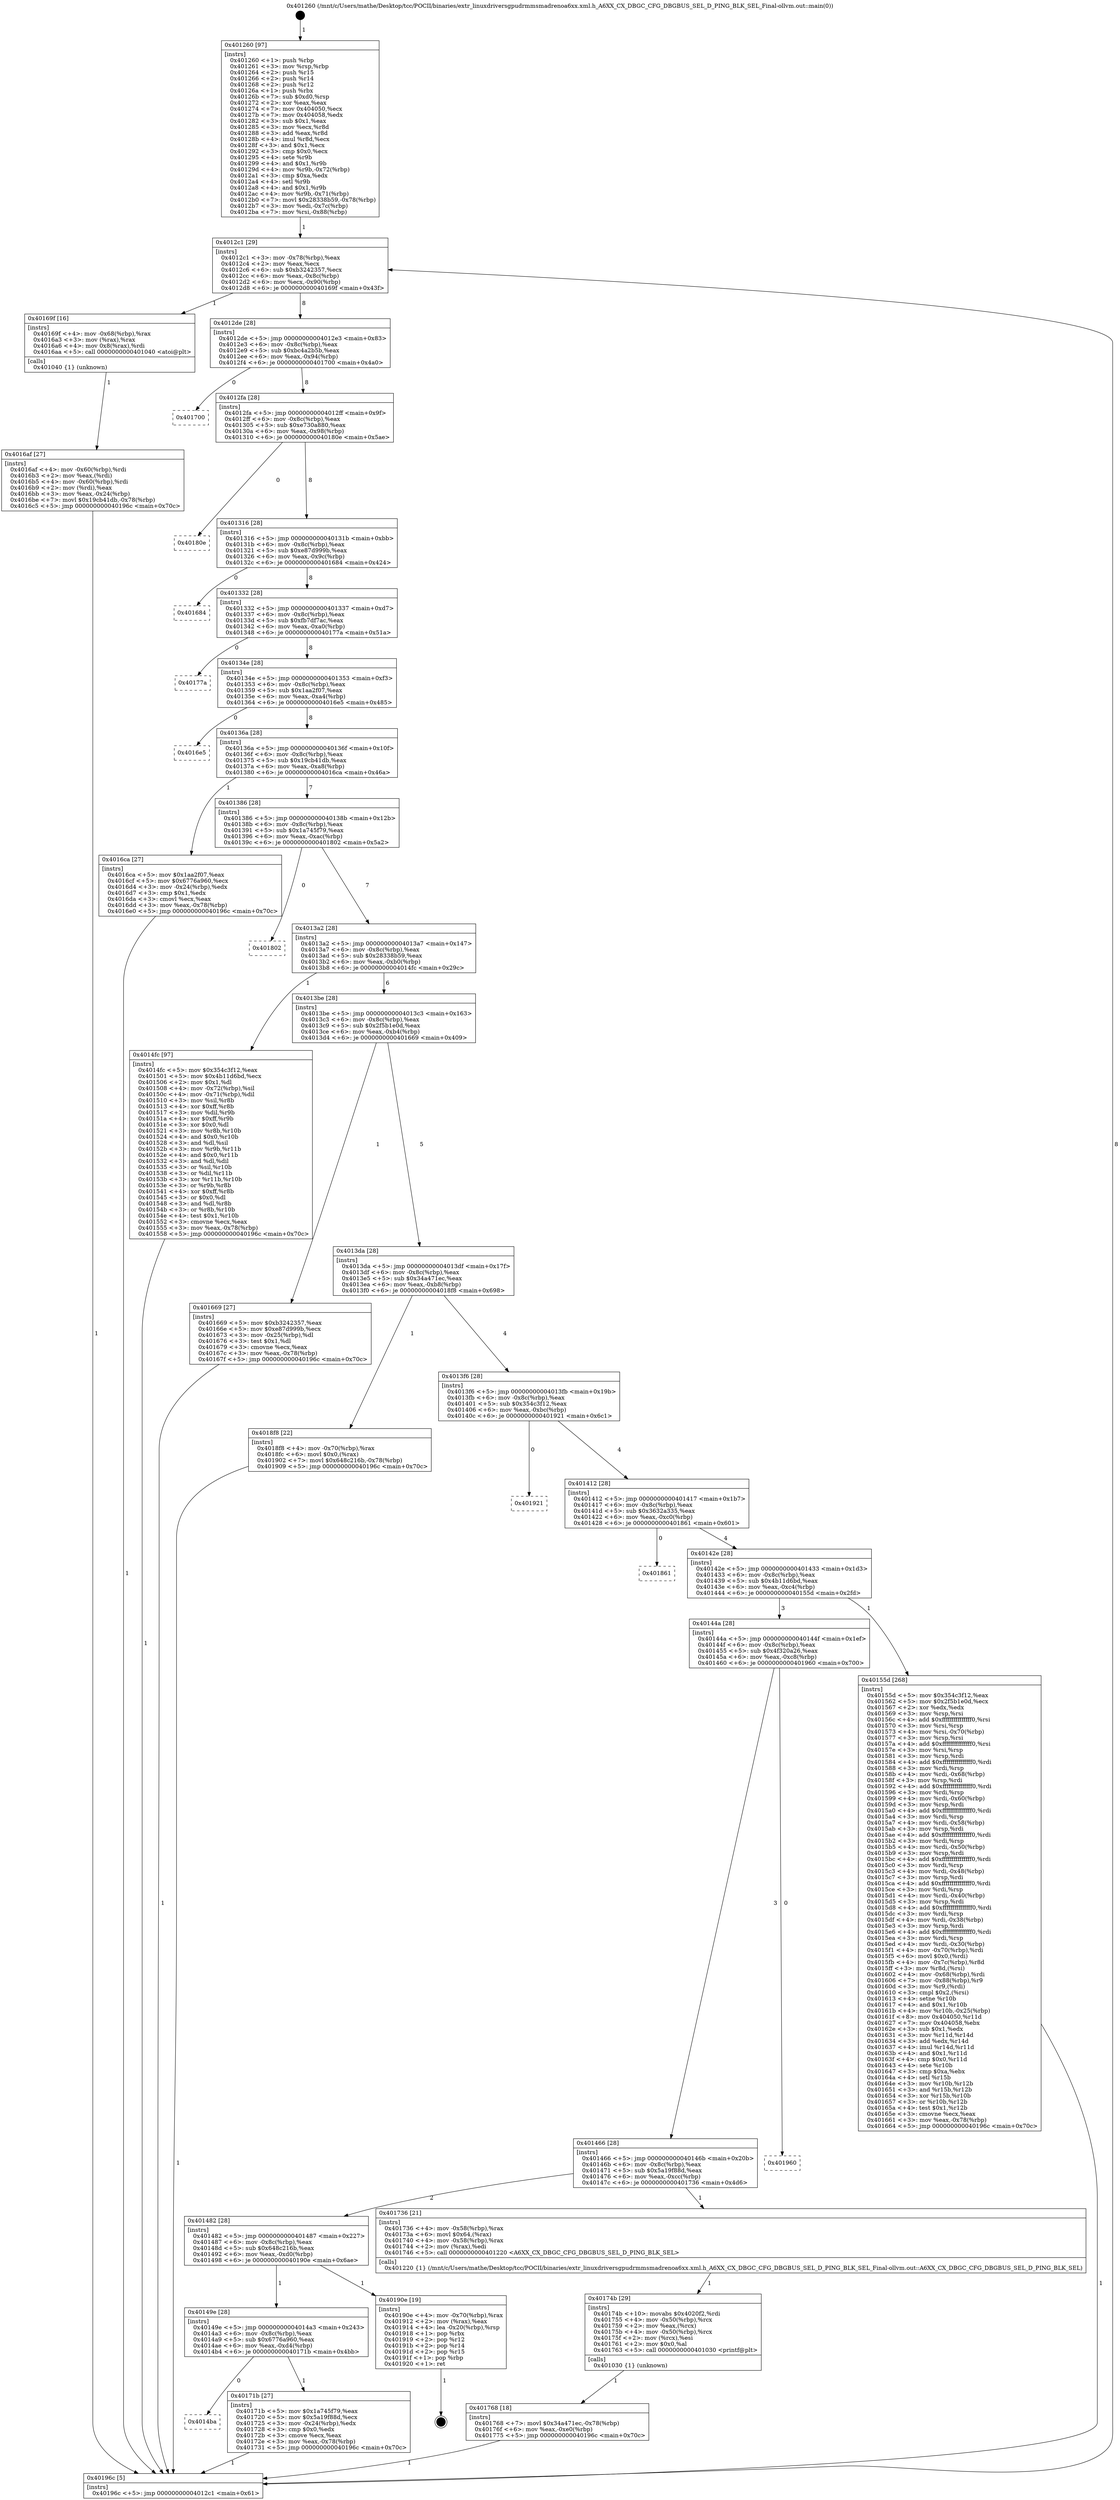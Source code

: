 digraph "0x401260" {
  label = "0x401260 (/mnt/c/Users/mathe/Desktop/tcc/POCII/binaries/extr_linuxdriversgpudrmmsmadrenoa6xx.xml.h_A6XX_CX_DBGC_CFG_DBGBUS_SEL_D_PING_BLK_SEL_Final-ollvm.out::main(0))"
  labelloc = "t"
  node[shape=record]

  Entry [label="",width=0.3,height=0.3,shape=circle,fillcolor=black,style=filled]
  "0x4012c1" [label="{
     0x4012c1 [29]\l
     | [instrs]\l
     &nbsp;&nbsp;0x4012c1 \<+3\>: mov -0x78(%rbp),%eax\l
     &nbsp;&nbsp;0x4012c4 \<+2\>: mov %eax,%ecx\l
     &nbsp;&nbsp;0x4012c6 \<+6\>: sub $0xb3242357,%ecx\l
     &nbsp;&nbsp;0x4012cc \<+6\>: mov %eax,-0x8c(%rbp)\l
     &nbsp;&nbsp;0x4012d2 \<+6\>: mov %ecx,-0x90(%rbp)\l
     &nbsp;&nbsp;0x4012d8 \<+6\>: je 000000000040169f \<main+0x43f\>\l
  }"]
  "0x40169f" [label="{
     0x40169f [16]\l
     | [instrs]\l
     &nbsp;&nbsp;0x40169f \<+4\>: mov -0x68(%rbp),%rax\l
     &nbsp;&nbsp;0x4016a3 \<+3\>: mov (%rax),%rax\l
     &nbsp;&nbsp;0x4016a6 \<+4\>: mov 0x8(%rax),%rdi\l
     &nbsp;&nbsp;0x4016aa \<+5\>: call 0000000000401040 \<atoi@plt\>\l
     | [calls]\l
     &nbsp;&nbsp;0x401040 \{1\} (unknown)\l
  }"]
  "0x4012de" [label="{
     0x4012de [28]\l
     | [instrs]\l
     &nbsp;&nbsp;0x4012de \<+5\>: jmp 00000000004012e3 \<main+0x83\>\l
     &nbsp;&nbsp;0x4012e3 \<+6\>: mov -0x8c(%rbp),%eax\l
     &nbsp;&nbsp;0x4012e9 \<+5\>: sub $0xbc4a2b5b,%eax\l
     &nbsp;&nbsp;0x4012ee \<+6\>: mov %eax,-0x94(%rbp)\l
     &nbsp;&nbsp;0x4012f4 \<+6\>: je 0000000000401700 \<main+0x4a0\>\l
  }"]
  Exit [label="",width=0.3,height=0.3,shape=circle,fillcolor=black,style=filled,peripheries=2]
  "0x401700" [label="{
     0x401700\l
  }", style=dashed]
  "0x4012fa" [label="{
     0x4012fa [28]\l
     | [instrs]\l
     &nbsp;&nbsp;0x4012fa \<+5\>: jmp 00000000004012ff \<main+0x9f\>\l
     &nbsp;&nbsp;0x4012ff \<+6\>: mov -0x8c(%rbp),%eax\l
     &nbsp;&nbsp;0x401305 \<+5\>: sub $0xe730a880,%eax\l
     &nbsp;&nbsp;0x40130a \<+6\>: mov %eax,-0x98(%rbp)\l
     &nbsp;&nbsp;0x401310 \<+6\>: je 000000000040180e \<main+0x5ae\>\l
  }"]
  "0x401768" [label="{
     0x401768 [18]\l
     | [instrs]\l
     &nbsp;&nbsp;0x401768 \<+7\>: movl $0x34a471ec,-0x78(%rbp)\l
     &nbsp;&nbsp;0x40176f \<+6\>: mov %eax,-0xe0(%rbp)\l
     &nbsp;&nbsp;0x401775 \<+5\>: jmp 000000000040196c \<main+0x70c\>\l
  }"]
  "0x40180e" [label="{
     0x40180e\l
  }", style=dashed]
  "0x401316" [label="{
     0x401316 [28]\l
     | [instrs]\l
     &nbsp;&nbsp;0x401316 \<+5\>: jmp 000000000040131b \<main+0xbb\>\l
     &nbsp;&nbsp;0x40131b \<+6\>: mov -0x8c(%rbp),%eax\l
     &nbsp;&nbsp;0x401321 \<+5\>: sub $0xe87d999b,%eax\l
     &nbsp;&nbsp;0x401326 \<+6\>: mov %eax,-0x9c(%rbp)\l
     &nbsp;&nbsp;0x40132c \<+6\>: je 0000000000401684 \<main+0x424\>\l
  }"]
  "0x40174b" [label="{
     0x40174b [29]\l
     | [instrs]\l
     &nbsp;&nbsp;0x40174b \<+10\>: movabs $0x4020f2,%rdi\l
     &nbsp;&nbsp;0x401755 \<+4\>: mov -0x50(%rbp),%rcx\l
     &nbsp;&nbsp;0x401759 \<+2\>: mov %eax,(%rcx)\l
     &nbsp;&nbsp;0x40175b \<+4\>: mov -0x50(%rbp),%rcx\l
     &nbsp;&nbsp;0x40175f \<+2\>: mov (%rcx),%esi\l
     &nbsp;&nbsp;0x401761 \<+2\>: mov $0x0,%al\l
     &nbsp;&nbsp;0x401763 \<+5\>: call 0000000000401030 \<printf@plt\>\l
     | [calls]\l
     &nbsp;&nbsp;0x401030 \{1\} (unknown)\l
  }"]
  "0x401684" [label="{
     0x401684\l
  }", style=dashed]
  "0x401332" [label="{
     0x401332 [28]\l
     | [instrs]\l
     &nbsp;&nbsp;0x401332 \<+5\>: jmp 0000000000401337 \<main+0xd7\>\l
     &nbsp;&nbsp;0x401337 \<+6\>: mov -0x8c(%rbp),%eax\l
     &nbsp;&nbsp;0x40133d \<+5\>: sub $0xfb7df7ac,%eax\l
     &nbsp;&nbsp;0x401342 \<+6\>: mov %eax,-0xa0(%rbp)\l
     &nbsp;&nbsp;0x401348 \<+6\>: je 000000000040177a \<main+0x51a\>\l
  }"]
  "0x4014ba" [label="{
     0x4014ba\l
  }", style=dashed]
  "0x40177a" [label="{
     0x40177a\l
  }", style=dashed]
  "0x40134e" [label="{
     0x40134e [28]\l
     | [instrs]\l
     &nbsp;&nbsp;0x40134e \<+5\>: jmp 0000000000401353 \<main+0xf3\>\l
     &nbsp;&nbsp;0x401353 \<+6\>: mov -0x8c(%rbp),%eax\l
     &nbsp;&nbsp;0x401359 \<+5\>: sub $0x1aa2f07,%eax\l
     &nbsp;&nbsp;0x40135e \<+6\>: mov %eax,-0xa4(%rbp)\l
     &nbsp;&nbsp;0x401364 \<+6\>: je 00000000004016e5 \<main+0x485\>\l
  }"]
  "0x40171b" [label="{
     0x40171b [27]\l
     | [instrs]\l
     &nbsp;&nbsp;0x40171b \<+5\>: mov $0x1a745f79,%eax\l
     &nbsp;&nbsp;0x401720 \<+5\>: mov $0x5a19f88d,%ecx\l
     &nbsp;&nbsp;0x401725 \<+3\>: mov -0x24(%rbp),%edx\l
     &nbsp;&nbsp;0x401728 \<+3\>: cmp $0x0,%edx\l
     &nbsp;&nbsp;0x40172b \<+3\>: cmove %ecx,%eax\l
     &nbsp;&nbsp;0x40172e \<+3\>: mov %eax,-0x78(%rbp)\l
     &nbsp;&nbsp;0x401731 \<+5\>: jmp 000000000040196c \<main+0x70c\>\l
  }"]
  "0x4016e5" [label="{
     0x4016e5\l
  }", style=dashed]
  "0x40136a" [label="{
     0x40136a [28]\l
     | [instrs]\l
     &nbsp;&nbsp;0x40136a \<+5\>: jmp 000000000040136f \<main+0x10f\>\l
     &nbsp;&nbsp;0x40136f \<+6\>: mov -0x8c(%rbp),%eax\l
     &nbsp;&nbsp;0x401375 \<+5\>: sub $0x19cb41db,%eax\l
     &nbsp;&nbsp;0x40137a \<+6\>: mov %eax,-0xa8(%rbp)\l
     &nbsp;&nbsp;0x401380 \<+6\>: je 00000000004016ca \<main+0x46a\>\l
  }"]
  "0x40149e" [label="{
     0x40149e [28]\l
     | [instrs]\l
     &nbsp;&nbsp;0x40149e \<+5\>: jmp 00000000004014a3 \<main+0x243\>\l
     &nbsp;&nbsp;0x4014a3 \<+6\>: mov -0x8c(%rbp),%eax\l
     &nbsp;&nbsp;0x4014a9 \<+5\>: sub $0x6776a960,%eax\l
     &nbsp;&nbsp;0x4014ae \<+6\>: mov %eax,-0xd4(%rbp)\l
     &nbsp;&nbsp;0x4014b4 \<+6\>: je 000000000040171b \<main+0x4bb\>\l
  }"]
  "0x4016ca" [label="{
     0x4016ca [27]\l
     | [instrs]\l
     &nbsp;&nbsp;0x4016ca \<+5\>: mov $0x1aa2f07,%eax\l
     &nbsp;&nbsp;0x4016cf \<+5\>: mov $0x6776a960,%ecx\l
     &nbsp;&nbsp;0x4016d4 \<+3\>: mov -0x24(%rbp),%edx\l
     &nbsp;&nbsp;0x4016d7 \<+3\>: cmp $0x1,%edx\l
     &nbsp;&nbsp;0x4016da \<+3\>: cmovl %ecx,%eax\l
     &nbsp;&nbsp;0x4016dd \<+3\>: mov %eax,-0x78(%rbp)\l
     &nbsp;&nbsp;0x4016e0 \<+5\>: jmp 000000000040196c \<main+0x70c\>\l
  }"]
  "0x401386" [label="{
     0x401386 [28]\l
     | [instrs]\l
     &nbsp;&nbsp;0x401386 \<+5\>: jmp 000000000040138b \<main+0x12b\>\l
     &nbsp;&nbsp;0x40138b \<+6\>: mov -0x8c(%rbp),%eax\l
     &nbsp;&nbsp;0x401391 \<+5\>: sub $0x1a745f79,%eax\l
     &nbsp;&nbsp;0x401396 \<+6\>: mov %eax,-0xac(%rbp)\l
     &nbsp;&nbsp;0x40139c \<+6\>: je 0000000000401802 \<main+0x5a2\>\l
  }"]
  "0x40190e" [label="{
     0x40190e [19]\l
     | [instrs]\l
     &nbsp;&nbsp;0x40190e \<+4\>: mov -0x70(%rbp),%rax\l
     &nbsp;&nbsp;0x401912 \<+2\>: mov (%rax),%eax\l
     &nbsp;&nbsp;0x401914 \<+4\>: lea -0x20(%rbp),%rsp\l
     &nbsp;&nbsp;0x401918 \<+1\>: pop %rbx\l
     &nbsp;&nbsp;0x401919 \<+2\>: pop %r12\l
     &nbsp;&nbsp;0x40191b \<+2\>: pop %r14\l
     &nbsp;&nbsp;0x40191d \<+2\>: pop %r15\l
     &nbsp;&nbsp;0x40191f \<+1\>: pop %rbp\l
     &nbsp;&nbsp;0x401920 \<+1\>: ret\l
  }"]
  "0x401802" [label="{
     0x401802\l
  }", style=dashed]
  "0x4013a2" [label="{
     0x4013a2 [28]\l
     | [instrs]\l
     &nbsp;&nbsp;0x4013a2 \<+5\>: jmp 00000000004013a7 \<main+0x147\>\l
     &nbsp;&nbsp;0x4013a7 \<+6\>: mov -0x8c(%rbp),%eax\l
     &nbsp;&nbsp;0x4013ad \<+5\>: sub $0x28338b59,%eax\l
     &nbsp;&nbsp;0x4013b2 \<+6\>: mov %eax,-0xb0(%rbp)\l
     &nbsp;&nbsp;0x4013b8 \<+6\>: je 00000000004014fc \<main+0x29c\>\l
  }"]
  "0x401482" [label="{
     0x401482 [28]\l
     | [instrs]\l
     &nbsp;&nbsp;0x401482 \<+5\>: jmp 0000000000401487 \<main+0x227\>\l
     &nbsp;&nbsp;0x401487 \<+6\>: mov -0x8c(%rbp),%eax\l
     &nbsp;&nbsp;0x40148d \<+5\>: sub $0x648c216b,%eax\l
     &nbsp;&nbsp;0x401492 \<+6\>: mov %eax,-0xd0(%rbp)\l
     &nbsp;&nbsp;0x401498 \<+6\>: je 000000000040190e \<main+0x6ae\>\l
  }"]
  "0x4014fc" [label="{
     0x4014fc [97]\l
     | [instrs]\l
     &nbsp;&nbsp;0x4014fc \<+5\>: mov $0x354c3f12,%eax\l
     &nbsp;&nbsp;0x401501 \<+5\>: mov $0x4b11d6bd,%ecx\l
     &nbsp;&nbsp;0x401506 \<+2\>: mov $0x1,%dl\l
     &nbsp;&nbsp;0x401508 \<+4\>: mov -0x72(%rbp),%sil\l
     &nbsp;&nbsp;0x40150c \<+4\>: mov -0x71(%rbp),%dil\l
     &nbsp;&nbsp;0x401510 \<+3\>: mov %sil,%r8b\l
     &nbsp;&nbsp;0x401513 \<+4\>: xor $0xff,%r8b\l
     &nbsp;&nbsp;0x401517 \<+3\>: mov %dil,%r9b\l
     &nbsp;&nbsp;0x40151a \<+4\>: xor $0xff,%r9b\l
     &nbsp;&nbsp;0x40151e \<+3\>: xor $0x0,%dl\l
     &nbsp;&nbsp;0x401521 \<+3\>: mov %r8b,%r10b\l
     &nbsp;&nbsp;0x401524 \<+4\>: and $0x0,%r10b\l
     &nbsp;&nbsp;0x401528 \<+3\>: and %dl,%sil\l
     &nbsp;&nbsp;0x40152b \<+3\>: mov %r9b,%r11b\l
     &nbsp;&nbsp;0x40152e \<+4\>: and $0x0,%r11b\l
     &nbsp;&nbsp;0x401532 \<+3\>: and %dl,%dil\l
     &nbsp;&nbsp;0x401535 \<+3\>: or %sil,%r10b\l
     &nbsp;&nbsp;0x401538 \<+3\>: or %dil,%r11b\l
     &nbsp;&nbsp;0x40153b \<+3\>: xor %r11b,%r10b\l
     &nbsp;&nbsp;0x40153e \<+3\>: or %r9b,%r8b\l
     &nbsp;&nbsp;0x401541 \<+4\>: xor $0xff,%r8b\l
     &nbsp;&nbsp;0x401545 \<+3\>: or $0x0,%dl\l
     &nbsp;&nbsp;0x401548 \<+3\>: and %dl,%r8b\l
     &nbsp;&nbsp;0x40154b \<+3\>: or %r8b,%r10b\l
     &nbsp;&nbsp;0x40154e \<+4\>: test $0x1,%r10b\l
     &nbsp;&nbsp;0x401552 \<+3\>: cmovne %ecx,%eax\l
     &nbsp;&nbsp;0x401555 \<+3\>: mov %eax,-0x78(%rbp)\l
     &nbsp;&nbsp;0x401558 \<+5\>: jmp 000000000040196c \<main+0x70c\>\l
  }"]
  "0x4013be" [label="{
     0x4013be [28]\l
     | [instrs]\l
     &nbsp;&nbsp;0x4013be \<+5\>: jmp 00000000004013c3 \<main+0x163\>\l
     &nbsp;&nbsp;0x4013c3 \<+6\>: mov -0x8c(%rbp),%eax\l
     &nbsp;&nbsp;0x4013c9 \<+5\>: sub $0x2f5b1e0d,%eax\l
     &nbsp;&nbsp;0x4013ce \<+6\>: mov %eax,-0xb4(%rbp)\l
     &nbsp;&nbsp;0x4013d4 \<+6\>: je 0000000000401669 \<main+0x409\>\l
  }"]
  "0x40196c" [label="{
     0x40196c [5]\l
     | [instrs]\l
     &nbsp;&nbsp;0x40196c \<+5\>: jmp 00000000004012c1 \<main+0x61\>\l
  }"]
  "0x401260" [label="{
     0x401260 [97]\l
     | [instrs]\l
     &nbsp;&nbsp;0x401260 \<+1\>: push %rbp\l
     &nbsp;&nbsp;0x401261 \<+3\>: mov %rsp,%rbp\l
     &nbsp;&nbsp;0x401264 \<+2\>: push %r15\l
     &nbsp;&nbsp;0x401266 \<+2\>: push %r14\l
     &nbsp;&nbsp;0x401268 \<+2\>: push %r12\l
     &nbsp;&nbsp;0x40126a \<+1\>: push %rbx\l
     &nbsp;&nbsp;0x40126b \<+7\>: sub $0xd0,%rsp\l
     &nbsp;&nbsp;0x401272 \<+2\>: xor %eax,%eax\l
     &nbsp;&nbsp;0x401274 \<+7\>: mov 0x404050,%ecx\l
     &nbsp;&nbsp;0x40127b \<+7\>: mov 0x404058,%edx\l
     &nbsp;&nbsp;0x401282 \<+3\>: sub $0x1,%eax\l
     &nbsp;&nbsp;0x401285 \<+3\>: mov %ecx,%r8d\l
     &nbsp;&nbsp;0x401288 \<+3\>: add %eax,%r8d\l
     &nbsp;&nbsp;0x40128b \<+4\>: imul %r8d,%ecx\l
     &nbsp;&nbsp;0x40128f \<+3\>: and $0x1,%ecx\l
     &nbsp;&nbsp;0x401292 \<+3\>: cmp $0x0,%ecx\l
     &nbsp;&nbsp;0x401295 \<+4\>: sete %r9b\l
     &nbsp;&nbsp;0x401299 \<+4\>: and $0x1,%r9b\l
     &nbsp;&nbsp;0x40129d \<+4\>: mov %r9b,-0x72(%rbp)\l
     &nbsp;&nbsp;0x4012a1 \<+3\>: cmp $0xa,%edx\l
     &nbsp;&nbsp;0x4012a4 \<+4\>: setl %r9b\l
     &nbsp;&nbsp;0x4012a8 \<+4\>: and $0x1,%r9b\l
     &nbsp;&nbsp;0x4012ac \<+4\>: mov %r9b,-0x71(%rbp)\l
     &nbsp;&nbsp;0x4012b0 \<+7\>: movl $0x28338b59,-0x78(%rbp)\l
     &nbsp;&nbsp;0x4012b7 \<+3\>: mov %edi,-0x7c(%rbp)\l
     &nbsp;&nbsp;0x4012ba \<+7\>: mov %rsi,-0x88(%rbp)\l
  }"]
  "0x401736" [label="{
     0x401736 [21]\l
     | [instrs]\l
     &nbsp;&nbsp;0x401736 \<+4\>: mov -0x58(%rbp),%rax\l
     &nbsp;&nbsp;0x40173a \<+6\>: movl $0x64,(%rax)\l
     &nbsp;&nbsp;0x401740 \<+4\>: mov -0x58(%rbp),%rax\l
     &nbsp;&nbsp;0x401744 \<+2\>: mov (%rax),%edi\l
     &nbsp;&nbsp;0x401746 \<+5\>: call 0000000000401220 \<A6XX_CX_DBGC_CFG_DBGBUS_SEL_D_PING_BLK_SEL\>\l
     | [calls]\l
     &nbsp;&nbsp;0x401220 \{1\} (/mnt/c/Users/mathe/Desktop/tcc/POCII/binaries/extr_linuxdriversgpudrmmsmadrenoa6xx.xml.h_A6XX_CX_DBGC_CFG_DBGBUS_SEL_D_PING_BLK_SEL_Final-ollvm.out::A6XX_CX_DBGC_CFG_DBGBUS_SEL_D_PING_BLK_SEL)\l
  }"]
  "0x401669" [label="{
     0x401669 [27]\l
     | [instrs]\l
     &nbsp;&nbsp;0x401669 \<+5\>: mov $0xb3242357,%eax\l
     &nbsp;&nbsp;0x40166e \<+5\>: mov $0xe87d999b,%ecx\l
     &nbsp;&nbsp;0x401673 \<+3\>: mov -0x25(%rbp),%dl\l
     &nbsp;&nbsp;0x401676 \<+3\>: test $0x1,%dl\l
     &nbsp;&nbsp;0x401679 \<+3\>: cmovne %ecx,%eax\l
     &nbsp;&nbsp;0x40167c \<+3\>: mov %eax,-0x78(%rbp)\l
     &nbsp;&nbsp;0x40167f \<+5\>: jmp 000000000040196c \<main+0x70c\>\l
  }"]
  "0x4013da" [label="{
     0x4013da [28]\l
     | [instrs]\l
     &nbsp;&nbsp;0x4013da \<+5\>: jmp 00000000004013df \<main+0x17f\>\l
     &nbsp;&nbsp;0x4013df \<+6\>: mov -0x8c(%rbp),%eax\l
     &nbsp;&nbsp;0x4013e5 \<+5\>: sub $0x34a471ec,%eax\l
     &nbsp;&nbsp;0x4013ea \<+6\>: mov %eax,-0xb8(%rbp)\l
     &nbsp;&nbsp;0x4013f0 \<+6\>: je 00000000004018f8 \<main+0x698\>\l
  }"]
  "0x401466" [label="{
     0x401466 [28]\l
     | [instrs]\l
     &nbsp;&nbsp;0x401466 \<+5\>: jmp 000000000040146b \<main+0x20b\>\l
     &nbsp;&nbsp;0x40146b \<+6\>: mov -0x8c(%rbp),%eax\l
     &nbsp;&nbsp;0x401471 \<+5\>: sub $0x5a19f88d,%eax\l
     &nbsp;&nbsp;0x401476 \<+6\>: mov %eax,-0xcc(%rbp)\l
     &nbsp;&nbsp;0x40147c \<+6\>: je 0000000000401736 \<main+0x4d6\>\l
  }"]
  "0x4018f8" [label="{
     0x4018f8 [22]\l
     | [instrs]\l
     &nbsp;&nbsp;0x4018f8 \<+4\>: mov -0x70(%rbp),%rax\l
     &nbsp;&nbsp;0x4018fc \<+6\>: movl $0x0,(%rax)\l
     &nbsp;&nbsp;0x401902 \<+7\>: movl $0x648c216b,-0x78(%rbp)\l
     &nbsp;&nbsp;0x401909 \<+5\>: jmp 000000000040196c \<main+0x70c\>\l
  }"]
  "0x4013f6" [label="{
     0x4013f6 [28]\l
     | [instrs]\l
     &nbsp;&nbsp;0x4013f6 \<+5\>: jmp 00000000004013fb \<main+0x19b\>\l
     &nbsp;&nbsp;0x4013fb \<+6\>: mov -0x8c(%rbp),%eax\l
     &nbsp;&nbsp;0x401401 \<+5\>: sub $0x354c3f12,%eax\l
     &nbsp;&nbsp;0x401406 \<+6\>: mov %eax,-0xbc(%rbp)\l
     &nbsp;&nbsp;0x40140c \<+6\>: je 0000000000401921 \<main+0x6c1\>\l
  }"]
  "0x401960" [label="{
     0x401960\l
  }", style=dashed]
  "0x401921" [label="{
     0x401921\l
  }", style=dashed]
  "0x401412" [label="{
     0x401412 [28]\l
     | [instrs]\l
     &nbsp;&nbsp;0x401412 \<+5\>: jmp 0000000000401417 \<main+0x1b7\>\l
     &nbsp;&nbsp;0x401417 \<+6\>: mov -0x8c(%rbp),%eax\l
     &nbsp;&nbsp;0x40141d \<+5\>: sub $0x3632a335,%eax\l
     &nbsp;&nbsp;0x401422 \<+6\>: mov %eax,-0xc0(%rbp)\l
     &nbsp;&nbsp;0x401428 \<+6\>: je 0000000000401861 \<main+0x601\>\l
  }"]
  "0x4016af" [label="{
     0x4016af [27]\l
     | [instrs]\l
     &nbsp;&nbsp;0x4016af \<+4\>: mov -0x60(%rbp),%rdi\l
     &nbsp;&nbsp;0x4016b3 \<+2\>: mov %eax,(%rdi)\l
     &nbsp;&nbsp;0x4016b5 \<+4\>: mov -0x60(%rbp),%rdi\l
     &nbsp;&nbsp;0x4016b9 \<+2\>: mov (%rdi),%eax\l
     &nbsp;&nbsp;0x4016bb \<+3\>: mov %eax,-0x24(%rbp)\l
     &nbsp;&nbsp;0x4016be \<+7\>: movl $0x19cb41db,-0x78(%rbp)\l
     &nbsp;&nbsp;0x4016c5 \<+5\>: jmp 000000000040196c \<main+0x70c\>\l
  }"]
  "0x401861" [label="{
     0x401861\l
  }", style=dashed]
  "0x40142e" [label="{
     0x40142e [28]\l
     | [instrs]\l
     &nbsp;&nbsp;0x40142e \<+5\>: jmp 0000000000401433 \<main+0x1d3\>\l
     &nbsp;&nbsp;0x401433 \<+6\>: mov -0x8c(%rbp),%eax\l
     &nbsp;&nbsp;0x401439 \<+5\>: sub $0x4b11d6bd,%eax\l
     &nbsp;&nbsp;0x40143e \<+6\>: mov %eax,-0xc4(%rbp)\l
     &nbsp;&nbsp;0x401444 \<+6\>: je 000000000040155d \<main+0x2fd\>\l
  }"]
  "0x40144a" [label="{
     0x40144a [28]\l
     | [instrs]\l
     &nbsp;&nbsp;0x40144a \<+5\>: jmp 000000000040144f \<main+0x1ef\>\l
     &nbsp;&nbsp;0x40144f \<+6\>: mov -0x8c(%rbp),%eax\l
     &nbsp;&nbsp;0x401455 \<+5\>: sub $0x4f320a26,%eax\l
     &nbsp;&nbsp;0x40145a \<+6\>: mov %eax,-0xc8(%rbp)\l
     &nbsp;&nbsp;0x401460 \<+6\>: je 0000000000401960 \<main+0x700\>\l
  }"]
  "0x40155d" [label="{
     0x40155d [268]\l
     | [instrs]\l
     &nbsp;&nbsp;0x40155d \<+5\>: mov $0x354c3f12,%eax\l
     &nbsp;&nbsp;0x401562 \<+5\>: mov $0x2f5b1e0d,%ecx\l
     &nbsp;&nbsp;0x401567 \<+2\>: xor %edx,%edx\l
     &nbsp;&nbsp;0x401569 \<+3\>: mov %rsp,%rsi\l
     &nbsp;&nbsp;0x40156c \<+4\>: add $0xfffffffffffffff0,%rsi\l
     &nbsp;&nbsp;0x401570 \<+3\>: mov %rsi,%rsp\l
     &nbsp;&nbsp;0x401573 \<+4\>: mov %rsi,-0x70(%rbp)\l
     &nbsp;&nbsp;0x401577 \<+3\>: mov %rsp,%rsi\l
     &nbsp;&nbsp;0x40157a \<+4\>: add $0xfffffffffffffff0,%rsi\l
     &nbsp;&nbsp;0x40157e \<+3\>: mov %rsi,%rsp\l
     &nbsp;&nbsp;0x401581 \<+3\>: mov %rsp,%rdi\l
     &nbsp;&nbsp;0x401584 \<+4\>: add $0xfffffffffffffff0,%rdi\l
     &nbsp;&nbsp;0x401588 \<+3\>: mov %rdi,%rsp\l
     &nbsp;&nbsp;0x40158b \<+4\>: mov %rdi,-0x68(%rbp)\l
     &nbsp;&nbsp;0x40158f \<+3\>: mov %rsp,%rdi\l
     &nbsp;&nbsp;0x401592 \<+4\>: add $0xfffffffffffffff0,%rdi\l
     &nbsp;&nbsp;0x401596 \<+3\>: mov %rdi,%rsp\l
     &nbsp;&nbsp;0x401599 \<+4\>: mov %rdi,-0x60(%rbp)\l
     &nbsp;&nbsp;0x40159d \<+3\>: mov %rsp,%rdi\l
     &nbsp;&nbsp;0x4015a0 \<+4\>: add $0xfffffffffffffff0,%rdi\l
     &nbsp;&nbsp;0x4015a4 \<+3\>: mov %rdi,%rsp\l
     &nbsp;&nbsp;0x4015a7 \<+4\>: mov %rdi,-0x58(%rbp)\l
     &nbsp;&nbsp;0x4015ab \<+3\>: mov %rsp,%rdi\l
     &nbsp;&nbsp;0x4015ae \<+4\>: add $0xfffffffffffffff0,%rdi\l
     &nbsp;&nbsp;0x4015b2 \<+3\>: mov %rdi,%rsp\l
     &nbsp;&nbsp;0x4015b5 \<+4\>: mov %rdi,-0x50(%rbp)\l
     &nbsp;&nbsp;0x4015b9 \<+3\>: mov %rsp,%rdi\l
     &nbsp;&nbsp;0x4015bc \<+4\>: add $0xfffffffffffffff0,%rdi\l
     &nbsp;&nbsp;0x4015c0 \<+3\>: mov %rdi,%rsp\l
     &nbsp;&nbsp;0x4015c3 \<+4\>: mov %rdi,-0x48(%rbp)\l
     &nbsp;&nbsp;0x4015c7 \<+3\>: mov %rsp,%rdi\l
     &nbsp;&nbsp;0x4015ca \<+4\>: add $0xfffffffffffffff0,%rdi\l
     &nbsp;&nbsp;0x4015ce \<+3\>: mov %rdi,%rsp\l
     &nbsp;&nbsp;0x4015d1 \<+4\>: mov %rdi,-0x40(%rbp)\l
     &nbsp;&nbsp;0x4015d5 \<+3\>: mov %rsp,%rdi\l
     &nbsp;&nbsp;0x4015d8 \<+4\>: add $0xfffffffffffffff0,%rdi\l
     &nbsp;&nbsp;0x4015dc \<+3\>: mov %rdi,%rsp\l
     &nbsp;&nbsp;0x4015df \<+4\>: mov %rdi,-0x38(%rbp)\l
     &nbsp;&nbsp;0x4015e3 \<+3\>: mov %rsp,%rdi\l
     &nbsp;&nbsp;0x4015e6 \<+4\>: add $0xfffffffffffffff0,%rdi\l
     &nbsp;&nbsp;0x4015ea \<+3\>: mov %rdi,%rsp\l
     &nbsp;&nbsp;0x4015ed \<+4\>: mov %rdi,-0x30(%rbp)\l
     &nbsp;&nbsp;0x4015f1 \<+4\>: mov -0x70(%rbp),%rdi\l
     &nbsp;&nbsp;0x4015f5 \<+6\>: movl $0x0,(%rdi)\l
     &nbsp;&nbsp;0x4015fb \<+4\>: mov -0x7c(%rbp),%r8d\l
     &nbsp;&nbsp;0x4015ff \<+3\>: mov %r8d,(%rsi)\l
     &nbsp;&nbsp;0x401602 \<+4\>: mov -0x68(%rbp),%rdi\l
     &nbsp;&nbsp;0x401606 \<+7\>: mov -0x88(%rbp),%r9\l
     &nbsp;&nbsp;0x40160d \<+3\>: mov %r9,(%rdi)\l
     &nbsp;&nbsp;0x401610 \<+3\>: cmpl $0x2,(%rsi)\l
     &nbsp;&nbsp;0x401613 \<+4\>: setne %r10b\l
     &nbsp;&nbsp;0x401617 \<+4\>: and $0x1,%r10b\l
     &nbsp;&nbsp;0x40161b \<+4\>: mov %r10b,-0x25(%rbp)\l
     &nbsp;&nbsp;0x40161f \<+8\>: mov 0x404050,%r11d\l
     &nbsp;&nbsp;0x401627 \<+7\>: mov 0x404058,%ebx\l
     &nbsp;&nbsp;0x40162e \<+3\>: sub $0x1,%edx\l
     &nbsp;&nbsp;0x401631 \<+3\>: mov %r11d,%r14d\l
     &nbsp;&nbsp;0x401634 \<+3\>: add %edx,%r14d\l
     &nbsp;&nbsp;0x401637 \<+4\>: imul %r14d,%r11d\l
     &nbsp;&nbsp;0x40163b \<+4\>: and $0x1,%r11d\l
     &nbsp;&nbsp;0x40163f \<+4\>: cmp $0x0,%r11d\l
     &nbsp;&nbsp;0x401643 \<+4\>: sete %r10b\l
     &nbsp;&nbsp;0x401647 \<+3\>: cmp $0xa,%ebx\l
     &nbsp;&nbsp;0x40164a \<+4\>: setl %r15b\l
     &nbsp;&nbsp;0x40164e \<+3\>: mov %r10b,%r12b\l
     &nbsp;&nbsp;0x401651 \<+3\>: and %r15b,%r12b\l
     &nbsp;&nbsp;0x401654 \<+3\>: xor %r15b,%r10b\l
     &nbsp;&nbsp;0x401657 \<+3\>: or %r10b,%r12b\l
     &nbsp;&nbsp;0x40165a \<+4\>: test $0x1,%r12b\l
     &nbsp;&nbsp;0x40165e \<+3\>: cmovne %ecx,%eax\l
     &nbsp;&nbsp;0x401661 \<+3\>: mov %eax,-0x78(%rbp)\l
     &nbsp;&nbsp;0x401664 \<+5\>: jmp 000000000040196c \<main+0x70c\>\l
  }"]
  Entry -> "0x401260" [label=" 1"]
  "0x4012c1" -> "0x40169f" [label=" 1"]
  "0x4012c1" -> "0x4012de" [label=" 8"]
  "0x40190e" -> Exit [label=" 1"]
  "0x4012de" -> "0x401700" [label=" 0"]
  "0x4012de" -> "0x4012fa" [label=" 8"]
  "0x4018f8" -> "0x40196c" [label=" 1"]
  "0x4012fa" -> "0x40180e" [label=" 0"]
  "0x4012fa" -> "0x401316" [label=" 8"]
  "0x401768" -> "0x40196c" [label=" 1"]
  "0x401316" -> "0x401684" [label=" 0"]
  "0x401316" -> "0x401332" [label=" 8"]
  "0x40174b" -> "0x401768" [label=" 1"]
  "0x401332" -> "0x40177a" [label=" 0"]
  "0x401332" -> "0x40134e" [label=" 8"]
  "0x401736" -> "0x40174b" [label=" 1"]
  "0x40134e" -> "0x4016e5" [label=" 0"]
  "0x40134e" -> "0x40136a" [label=" 8"]
  "0x40171b" -> "0x40196c" [label=" 1"]
  "0x40136a" -> "0x4016ca" [label=" 1"]
  "0x40136a" -> "0x401386" [label=" 7"]
  "0x40149e" -> "0x40171b" [label=" 1"]
  "0x401386" -> "0x401802" [label=" 0"]
  "0x401386" -> "0x4013a2" [label=" 7"]
  "0x40149e" -> "0x4014ba" [label=" 0"]
  "0x4013a2" -> "0x4014fc" [label=" 1"]
  "0x4013a2" -> "0x4013be" [label=" 6"]
  "0x4014fc" -> "0x40196c" [label=" 1"]
  "0x401260" -> "0x4012c1" [label=" 1"]
  "0x40196c" -> "0x4012c1" [label=" 8"]
  "0x401482" -> "0x40190e" [label=" 1"]
  "0x4013be" -> "0x401669" [label=" 1"]
  "0x4013be" -> "0x4013da" [label=" 5"]
  "0x401482" -> "0x40149e" [label=" 1"]
  "0x4013da" -> "0x4018f8" [label=" 1"]
  "0x4013da" -> "0x4013f6" [label=" 4"]
  "0x401466" -> "0x401736" [label=" 1"]
  "0x4013f6" -> "0x401921" [label=" 0"]
  "0x4013f6" -> "0x401412" [label=" 4"]
  "0x401466" -> "0x401482" [label=" 2"]
  "0x401412" -> "0x401861" [label=" 0"]
  "0x401412" -> "0x40142e" [label=" 4"]
  "0x40144a" -> "0x401960" [label=" 0"]
  "0x40142e" -> "0x40155d" [label=" 1"]
  "0x40142e" -> "0x40144a" [label=" 3"]
  "0x40144a" -> "0x401466" [label=" 3"]
  "0x40155d" -> "0x40196c" [label=" 1"]
  "0x401669" -> "0x40196c" [label=" 1"]
  "0x40169f" -> "0x4016af" [label=" 1"]
  "0x4016af" -> "0x40196c" [label=" 1"]
  "0x4016ca" -> "0x40196c" [label=" 1"]
}

